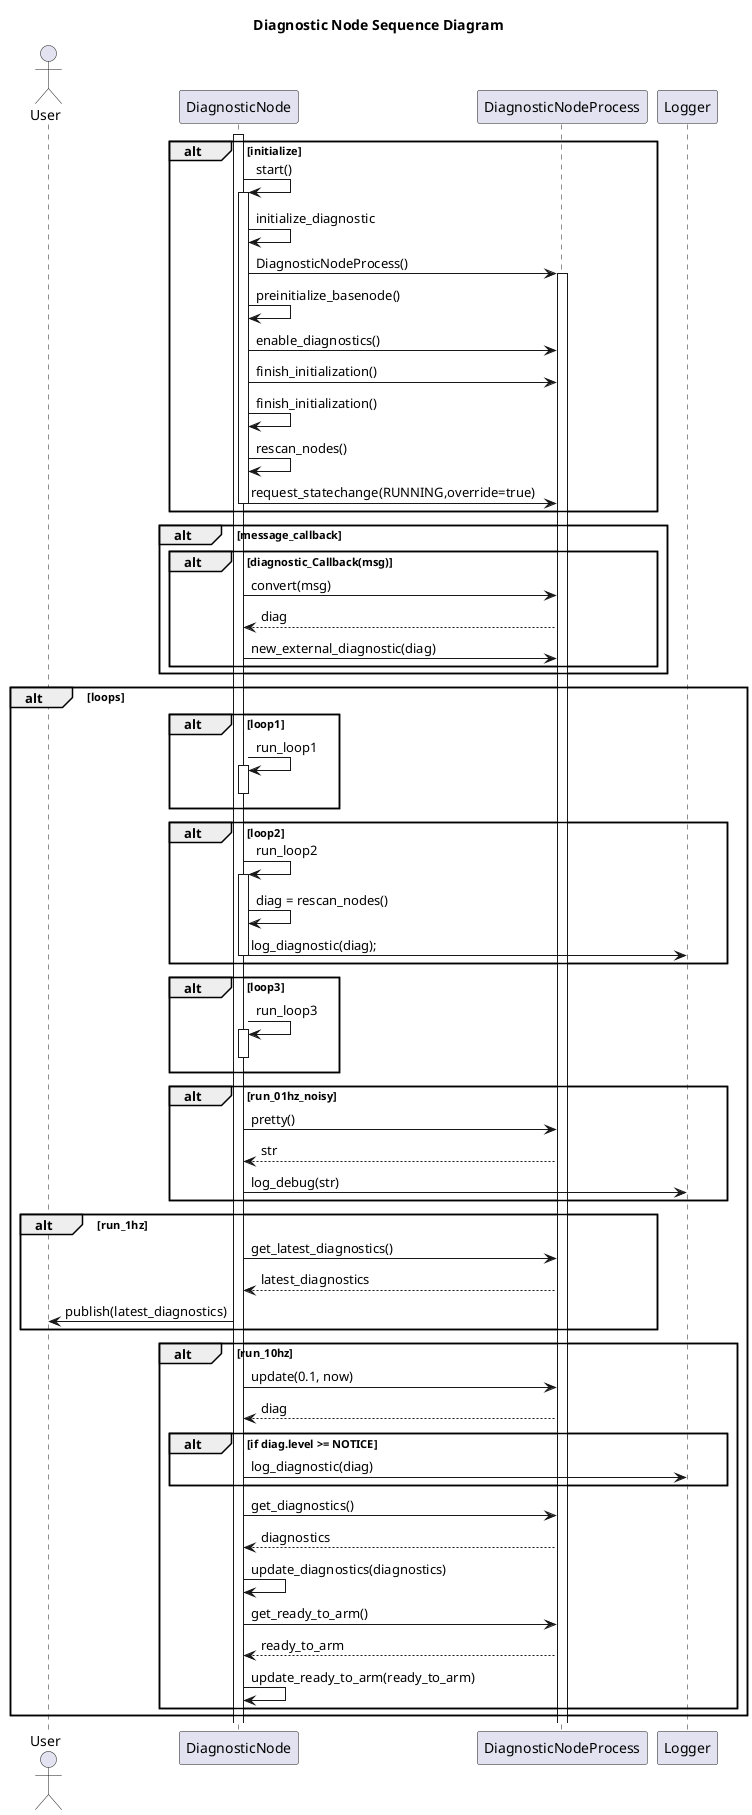 @startuml
title Diagnostic Node Sequence Diagram
actor User as user
participant DiagnosticNode as node
participant DiagnosticNodeProcess as process
participant Logger as logger

alt initialize
    activate node
    node -> node++: start()
    node -> node: initialize_diagnostic
    node -> process++: DiagnosticNodeProcess()
    node -> node: preinitialize_basenode()
    node -> process: enable_diagnostics()
    node -> process: finish_initialization()
    node -> node: finish_initialization()
    node -> node: rescan_nodes()
    node -> process: request_statechange(RUNNING,override=true)
    node--
end

alt message_callback
    alt diagnostic_Callback(msg)
    node -> process: convert(msg)
    process --> node: diag
    node -> process: new_external_diagnostic(diag)
    end
end

alt loops
    alt loop1
        node -> node++: run_loop1
        node--
    end
    alt loop2
        node -> node++: run_loop2
        node -> node: diag = rescan_nodes()
        node -> logger: log_diagnostic(diag);
        node--
    end
    alt loop3
        node -> node++: run_loop3
        node--
    end
    
    alt run_01hz_noisy
        node -> process: pretty()
        process --> node: str
        node -> logger: log_debug(str)
    end
    alt run_1hz
        node -> process: get_latest_diagnostics()
        process --> node: latest_diagnostics
        node -> user: publish(latest_diagnostics)
    end
    alt run_10hz
        node -> process: update(0.1, now)
        process --> node: diag
        alt if diag.level >= NOTICE
            node -> logger: log_diagnostic(diag)
        end
        node -> process: get_diagnostics()
        process --> node: diagnostics
        node -> node: update_diagnostics(diagnostics)
        node -> process: get_ready_to_arm()
        process --> node: ready_to_arm
        node -> node: update_ready_to_arm(ready_to_arm)

    end
end
@enduml
